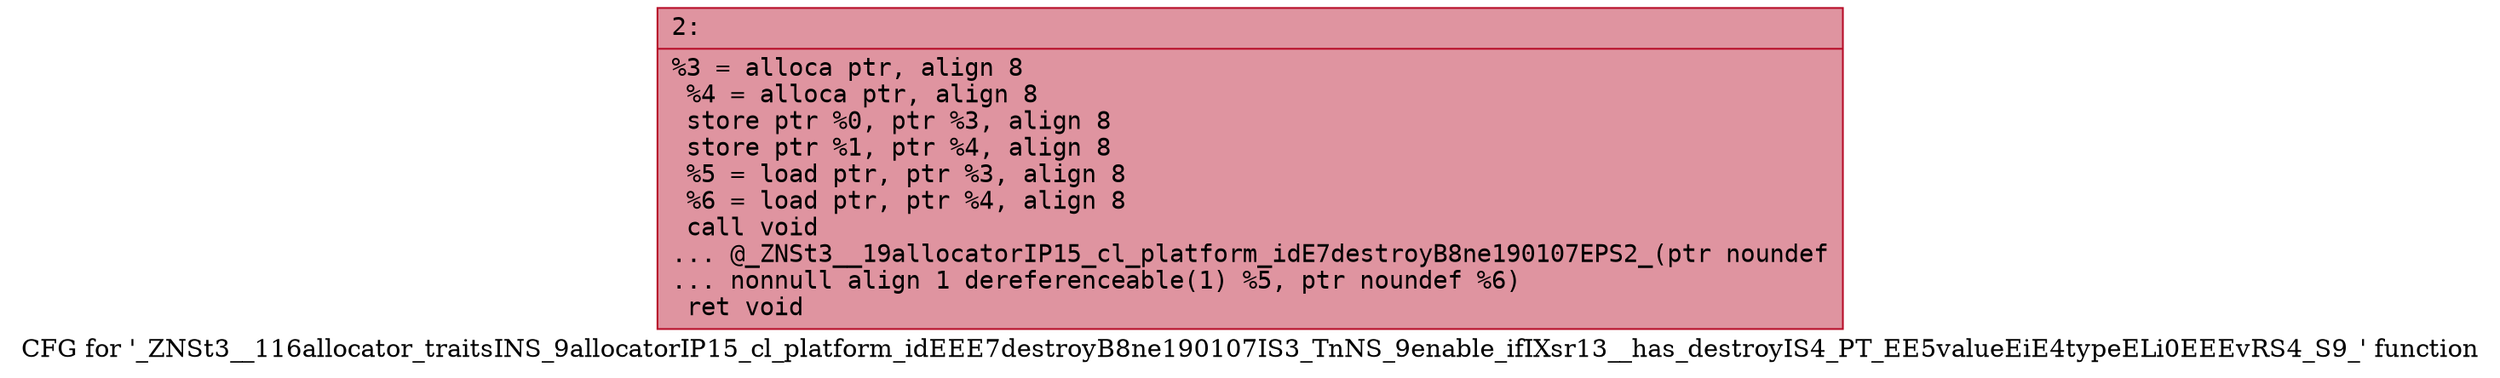 digraph "CFG for '_ZNSt3__116allocator_traitsINS_9allocatorIP15_cl_platform_idEEE7destroyB8ne190107IS3_TnNS_9enable_ifIXsr13__has_destroyIS4_PT_EE5valueEiE4typeELi0EEEvRS4_S9_' function" {
	label="CFG for '_ZNSt3__116allocator_traitsINS_9allocatorIP15_cl_platform_idEEE7destroyB8ne190107IS3_TnNS_9enable_ifIXsr13__has_destroyIS4_PT_EE5valueEiE4typeELi0EEEvRS4_S9_' function";

	Node0x600000635860 [shape=record,color="#b70d28ff", style=filled, fillcolor="#b70d2870" fontname="Courier",label="{2:\l|  %3 = alloca ptr, align 8\l  %4 = alloca ptr, align 8\l  store ptr %0, ptr %3, align 8\l  store ptr %1, ptr %4, align 8\l  %5 = load ptr, ptr %3, align 8\l  %6 = load ptr, ptr %4, align 8\l  call void\l... @_ZNSt3__19allocatorIP15_cl_platform_idE7destroyB8ne190107EPS2_(ptr noundef\l... nonnull align 1 dereferenceable(1) %5, ptr noundef %6)\l  ret void\l}"];
}
